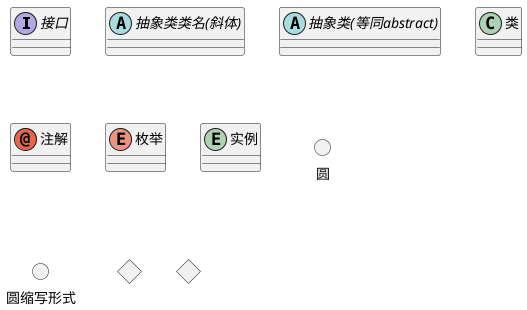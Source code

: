@startuml
interface       接口
abstract        抽象类类名(斜体)
abstract class  抽象类(等同abstract)
class           类
annotation      注解
enum            枚举
entity          实例


circle          圆
()              圆缩写形式
diamond         菱形
<>              菱形写形式
@enduml